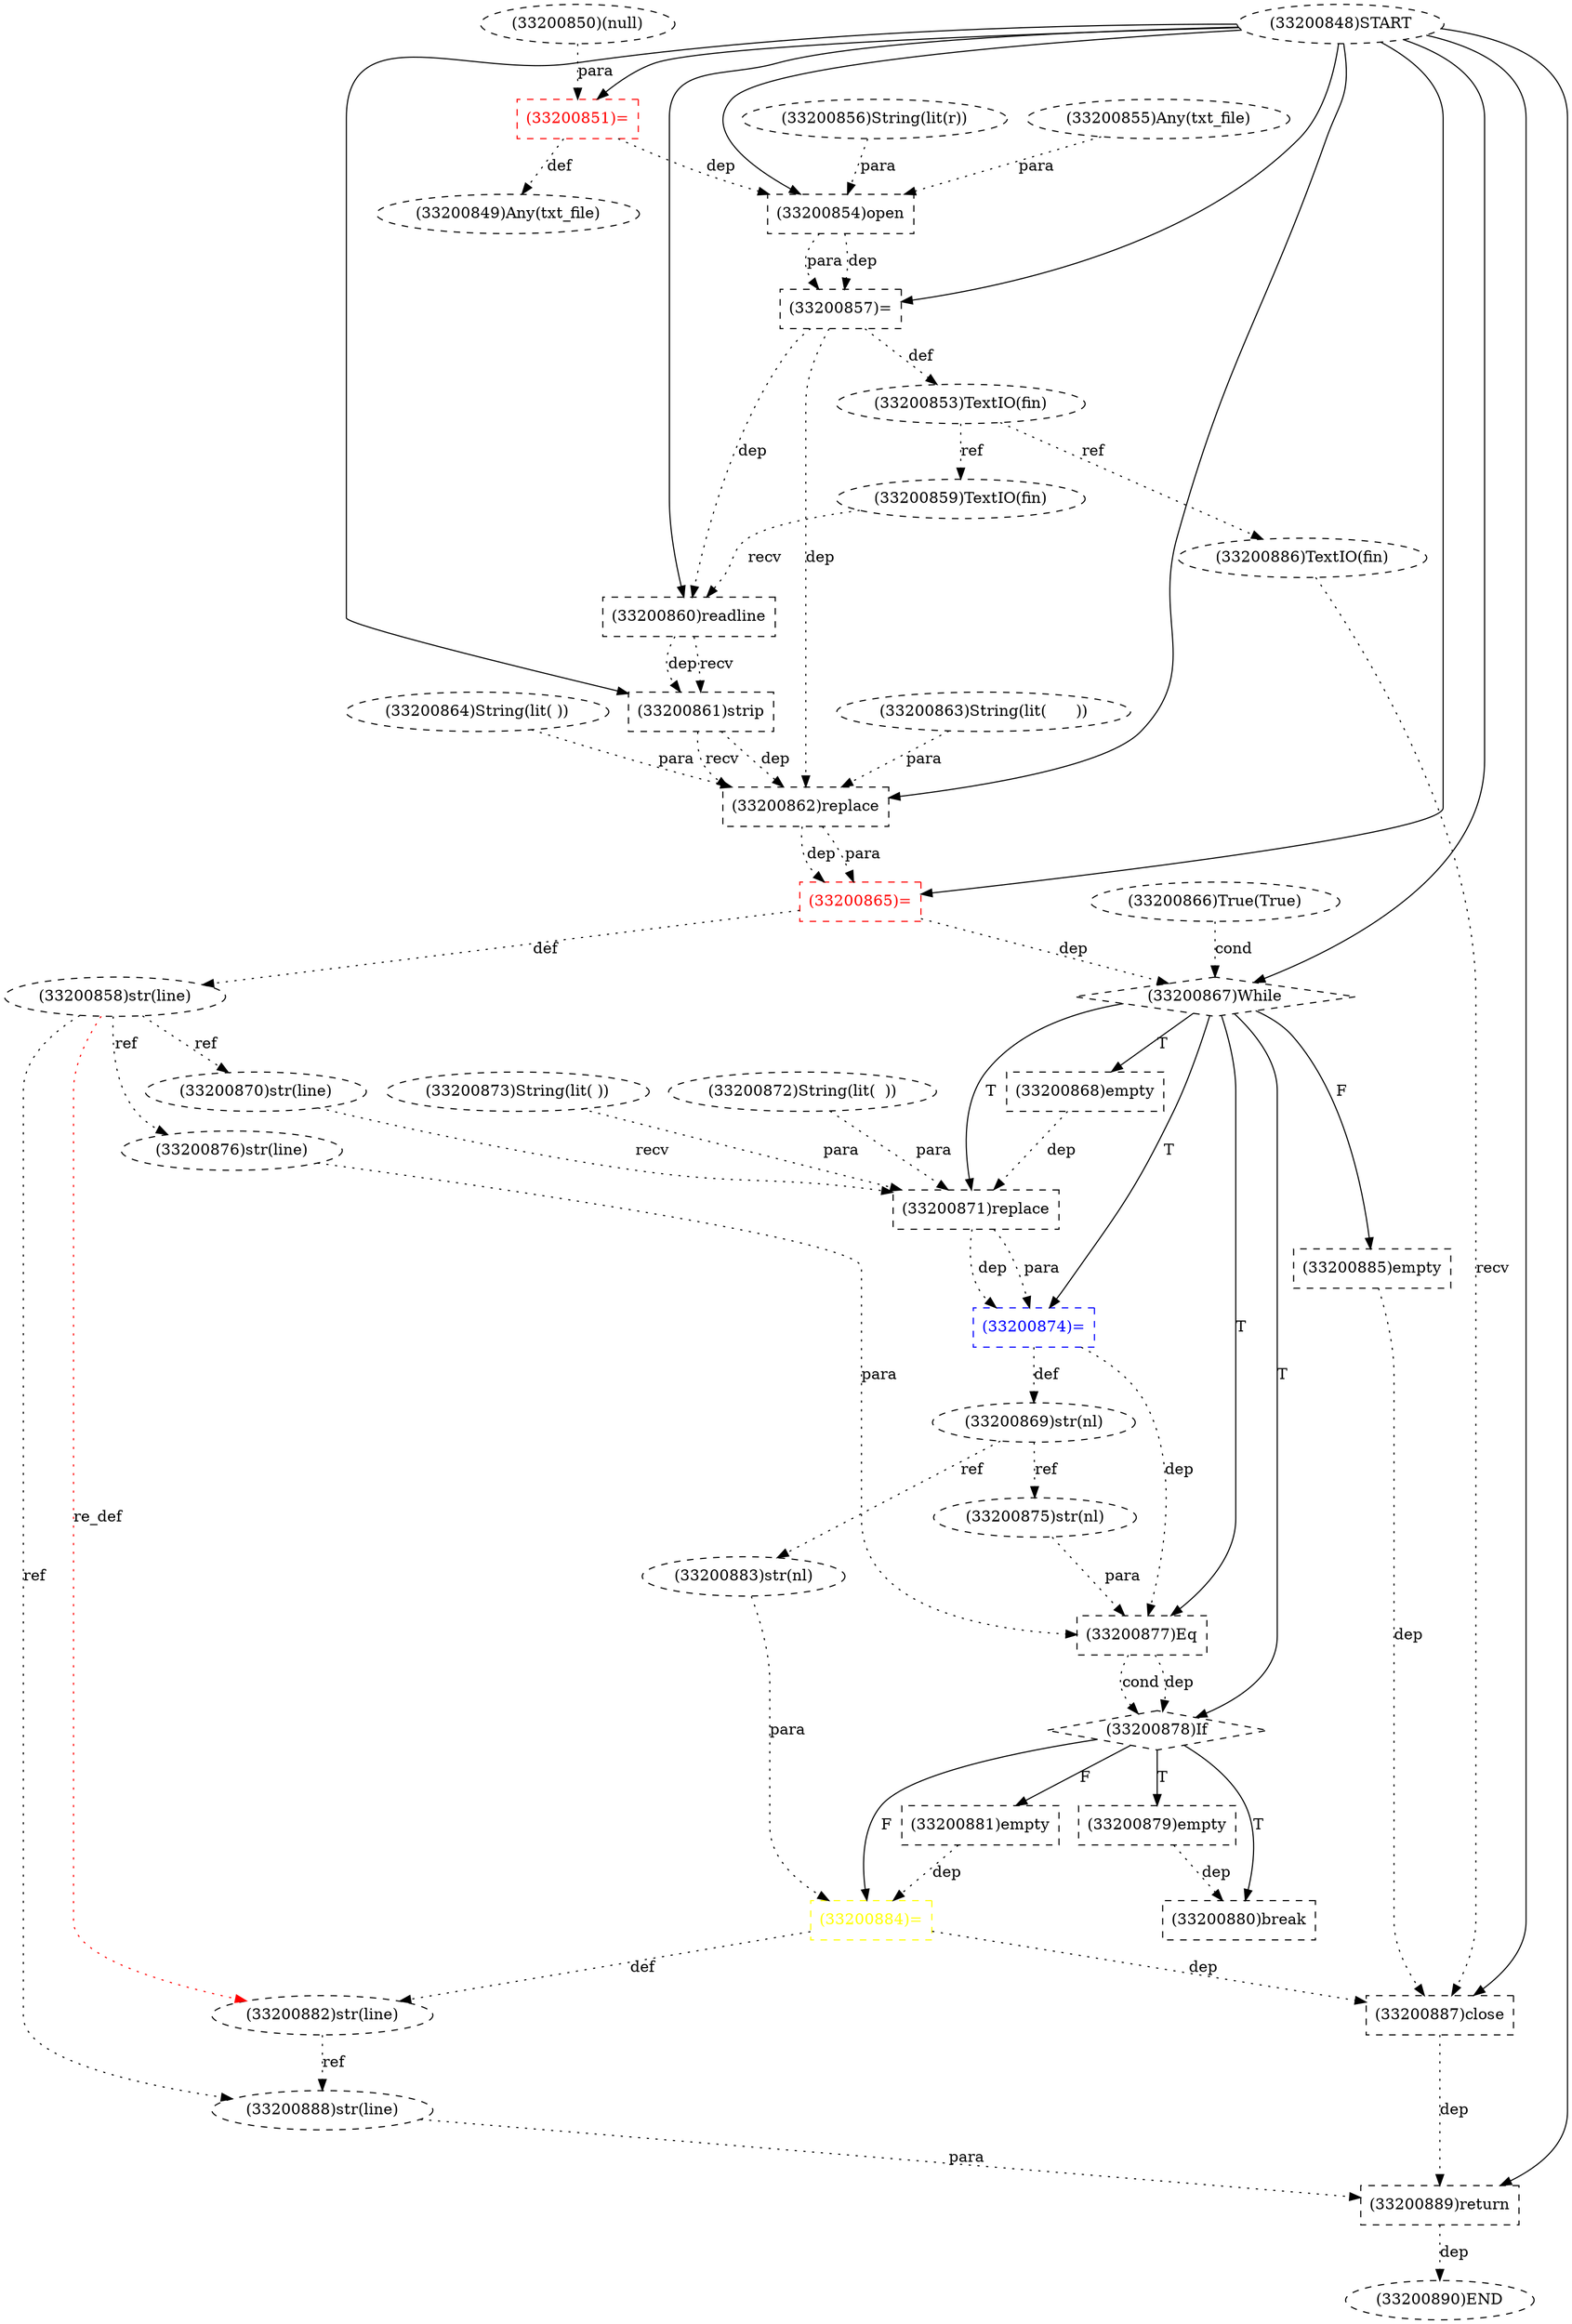 digraph G {
1 [label="(33200874)=" shape=box style=dashed color=blue fontcolor=blue]
2 [label="(33200855)Any(txt_file)" shape=ellipse style=dashed]
3 [label="(33200870)str(line)" shape=ellipse style=dashed]
4 [label="(33200888)str(line)" shape=ellipse style=dashed]
5 [label="(33200860)readline" shape=box style=dashed]
6 [label="(33200877)Eq" shape=box style=dashed]
7 [label="(33200875)str(nl)" shape=ellipse style=dashed]
8 [label="(33200851)=" shape=box style=dashed color=red fontcolor=red]
9 [label="(33200856)String(lit(r))" shape=ellipse style=dashed color=black fontcolor=black]
10 [label="(33200867)While" shape=diamond style=dashed]
11 [label="(33200866)True(True)" shape=ellipse style=dashed]
12 [label="(33200850)(null)" shape=ellipse style=dashed]
13 [label="(33200873)String(lit( ))" shape=ellipse style=dashed]
14 [label="(33200868)empty" shape=box style=dashed]
15 [label="(33200882)str(line)" shape=ellipse style=dashed]
16 [label="(33200869)str(nl)" shape=ellipse style=dashed]
17 [label="(33200883)str(nl)" shape=ellipse style=dashed]
18 [label="(33200849)Any(txt_file)" shape=ellipse style=dashed]
19 [label="(33200854)open" shape=box style=dashed color=black fontcolor=black]
20 [label="(33200861)strip" shape=box style=dashed]
21 [label="(33200858)str(line)" shape=ellipse style=dashed]
22 [label="(33200853)TextIO(fin)" shape=ellipse style=dashed color=black fontcolor=black]
23 [label="(33200865)=" shape=box style=dashed color=red fontcolor=red]
24 [label="(33200878)If" shape=diamond style=dashed]
25 [label="(33200871)replace" shape=box style=dashed]
26 [label="(33200862)replace" shape=box style=dashed]
27 [label="(33200879)empty" shape=box style=dashed]
28 [label="(33200881)empty" shape=box style=dashed]
29 [label="(33200889)return" shape=box style=dashed]
30 [label="(33200872)String(lit(  ))" shape=ellipse style=dashed]
31 [label="(33200864)String(lit( ))" shape=ellipse style=dashed]
32 [label="(33200857)=" shape=box style=dashed color=black fontcolor=black]
33 [label="(33200876)str(line)" shape=ellipse style=dashed]
34 [label="(33200887)close" shape=box style=dashed color=black fontcolor=black]
35 [label="(33200848)START" style=dashed]
36 [label="(33200863)String(lit(	))" shape=ellipse style=dashed]
37 [label="(33200885)empty" shape=box style=dashed]
38 [label="(33200886)TextIO(fin)" shape=ellipse style=dashed color=black fontcolor=black]
39 [label="(33200880)break" shape=box style=dashed]
40 [label="(33200859)TextIO(fin)" shape=ellipse style=dashed]
41 [label="(33200890)END" style=dashed]
42 [label="(33200884)=" shape=box style=dashed color=yellow fontcolor=yellow]
10 -> 1 [label="T"];
25 -> 1 [label="dep" style=dotted];
25 -> 1 [label="para" style=dotted];
21 -> 3 [label="ref" style=dotted];
15 -> 4 [label="ref" style=dotted];
21 -> 4 [label="ref" style=dotted];
35 -> 5 [label="" style=solid];
40 -> 5 [label="recv" style=dotted];
32 -> 5 [label="dep" style=dotted];
10 -> 6 [label="T"];
7 -> 6 [label="para" style=dotted];
33 -> 6 [label="para" style=dotted];
1 -> 6 [label="dep" style=dotted];
16 -> 7 [label="ref" style=dotted];
35 -> 8 [label="" style=solid];
12 -> 8 [label="para" style=dotted];
35 -> 10 [label="" style=solid];
11 -> 10 [label="cond" style=dotted];
23 -> 10 [label="dep" style=dotted];
10 -> 14 [label="T"];
42 -> 15 [label="def" style=dotted];
21 -> 15 [label="re_def" style=dotted color=red];
1 -> 16 [label="def" style=dotted];
16 -> 17 [label="ref" style=dotted];
8 -> 18 [label="def" style=dotted];
35 -> 19 [label="" style=solid];
2 -> 19 [label="para" style=dotted];
9 -> 19 [label="para" style=dotted];
8 -> 19 [label="dep" style=dotted];
35 -> 20 [label="" style=solid];
5 -> 20 [label="dep" style=dotted];
5 -> 20 [label="recv" style=dotted];
23 -> 21 [label="def" style=dotted];
32 -> 22 [label="def" style=dotted];
35 -> 23 [label="" style=solid];
26 -> 23 [label="dep" style=dotted];
26 -> 23 [label="para" style=dotted];
10 -> 24 [label="T"];
6 -> 24 [label="dep" style=dotted];
6 -> 24 [label="cond" style=dotted];
10 -> 25 [label="T"];
3 -> 25 [label="recv" style=dotted];
30 -> 25 [label="para" style=dotted];
13 -> 25 [label="para" style=dotted];
14 -> 25 [label="dep" style=dotted];
35 -> 26 [label="" style=solid];
20 -> 26 [label="dep" style=dotted];
20 -> 26 [label="recv" style=dotted];
36 -> 26 [label="para" style=dotted];
31 -> 26 [label="para" style=dotted];
32 -> 26 [label="dep" style=dotted];
24 -> 27 [label="T"];
24 -> 28 [label="F"];
35 -> 29 [label="" style=solid];
4 -> 29 [label="para" style=dotted];
34 -> 29 [label="dep" style=dotted];
35 -> 32 [label="" style=solid];
19 -> 32 [label="dep" style=dotted];
19 -> 32 [label="para" style=dotted];
21 -> 33 [label="ref" style=dotted];
35 -> 34 [label="" style=solid];
38 -> 34 [label="recv" style=dotted];
37 -> 34 [label="dep" style=dotted];
42 -> 34 [label="dep" style=dotted];
10 -> 37 [label="F"];
22 -> 38 [label="ref" style=dotted];
24 -> 39 [label="T"];
27 -> 39 [label="dep" style=dotted];
22 -> 40 [label="ref" style=dotted];
29 -> 41 [label="dep" style=dotted];
24 -> 42 [label="F"];
17 -> 42 [label="para" style=dotted];
28 -> 42 [label="dep" style=dotted];
}
